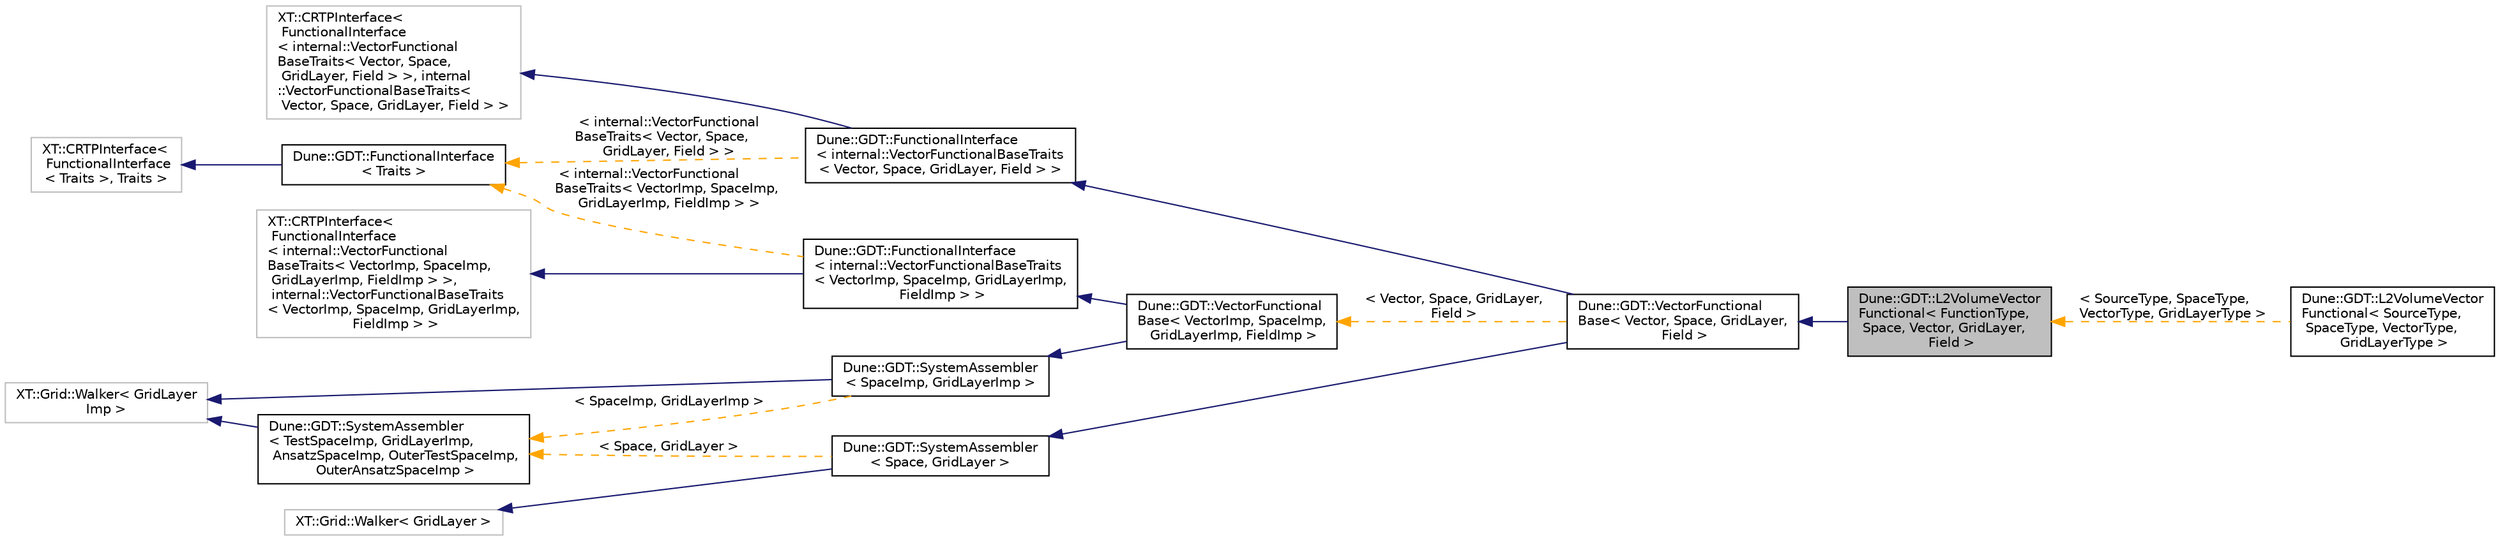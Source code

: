 digraph "Dune::GDT::L2VolumeVectorFunctional&lt; FunctionType, Space, Vector, GridLayer, Field &gt;"
{
  edge [fontname="Helvetica",fontsize="10",labelfontname="Helvetica",labelfontsize="10"];
  node [fontname="Helvetica",fontsize="10",shape=record];
  rankdir="LR";
  Node0 [label="Dune::GDT::L2VolumeVector\lFunctional\< FunctionType,\l Space, Vector, GridLayer,\l Field \>",height=0.2,width=0.4,color="black", fillcolor="grey75", style="filled", fontcolor="black"];
  Node1 -> Node0 [dir="back",color="midnightblue",fontsize="10",style="solid",fontname="Helvetica"];
  Node1 [label="Dune::GDT::VectorFunctional\lBase\< Vector, Space, GridLayer,\l Field \>",height=0.2,width=0.4,color="black", fillcolor="white", style="filled",URL="$a01194.html"];
  Node2 -> Node1 [dir="back",color="midnightblue",fontsize="10",style="solid",fontname="Helvetica"];
  Node2 [label="Dune::GDT::FunctionalInterface\l\< internal::VectorFunctionalBaseTraits\l\< Vector, Space, GridLayer, Field \> \>",height=0.2,width=0.4,color="black", fillcolor="white", style="filled",URL="$a01206.html"];
  Node3 -> Node2 [dir="back",color="midnightblue",fontsize="10",style="solid",fontname="Helvetica"];
  Node3 [label="XT::CRTPInterface\<\l FunctionalInterface\l\< internal::VectorFunctional\lBaseTraits\< Vector, Space,\l GridLayer, Field \> \>, internal\l::VectorFunctionalBaseTraits\<\l Vector, Space, GridLayer, Field \> \>",height=0.2,width=0.4,color="grey75", fillcolor="white", style="filled"];
  Node4 -> Node2 [dir="back",color="orange",fontsize="10",style="dashed",label=" \< internal::VectorFunctional\lBaseTraits\< Vector, Space,\l GridLayer, Field \> \>" ,fontname="Helvetica"];
  Node4 [label="Dune::GDT::FunctionalInterface\l\< Traits \>",height=0.2,width=0.4,color="black", fillcolor="white", style="filled",URL="$a01206.html"];
  Node5 -> Node4 [dir="back",color="midnightblue",fontsize="10",style="solid",fontname="Helvetica"];
  Node5 [label="XT::CRTPInterface\<\l FunctionalInterface\l\< Traits \>, Traits \>",height=0.2,width=0.4,color="grey75", fillcolor="white", style="filled"];
  Node6 -> Node1 [dir="back",color="midnightblue",fontsize="10",style="solid",fontname="Helvetica"];
  Node6 [label="Dune::GDT::SystemAssembler\l\< Space, GridLayer \>",height=0.2,width=0.4,color="black", fillcolor="white", style="filled",URL="$a00970.html"];
  Node7 -> Node6 [dir="back",color="midnightblue",fontsize="10",style="solid",fontname="Helvetica"];
  Node7 [label="XT::Grid::Walker\< GridLayer \>",height=0.2,width=0.4,color="grey75", fillcolor="white", style="filled"];
  Node8 -> Node6 [dir="back",color="orange",fontsize="10",style="dashed",label=" \< Space, GridLayer \>" ,fontname="Helvetica"];
  Node8 [label="Dune::GDT::SystemAssembler\l\< TestSpaceImp, GridLayerImp,\l AnsatzSpaceImp, OuterTestSpaceImp,\l OuterAnsatzSpaceImp \>",height=0.2,width=0.4,color="black", fillcolor="white", style="filled",URL="$a00970.html"];
  Node9 -> Node8 [dir="back",color="midnightblue",fontsize="10",style="solid",fontname="Helvetica"];
  Node9 [label="XT::Grid::Walker\< GridLayer\lImp \>",height=0.2,width=0.4,color="grey75", fillcolor="white", style="filled"];
  Node10 -> Node1 [dir="back",color="orange",fontsize="10",style="dashed",label=" \< Vector, Space, GridLayer,\l Field \>" ,fontname="Helvetica"];
  Node10 [label="Dune::GDT::VectorFunctional\lBase\< VectorImp, SpaceImp,\l GridLayerImp, FieldImp \>",height=0.2,width=0.4,color="black", fillcolor="white", style="filled",URL="$a01194.html"];
  Node11 -> Node10 [dir="back",color="midnightblue",fontsize="10",style="solid",fontname="Helvetica"];
  Node11 [label="Dune::GDT::FunctionalInterface\l\< internal::VectorFunctionalBaseTraits\l\< VectorImp, SpaceImp, GridLayerImp,\l FieldImp \> \>",height=0.2,width=0.4,color="black", fillcolor="white", style="filled",URL="$a01206.html"];
  Node12 -> Node11 [dir="back",color="midnightblue",fontsize="10",style="solid",fontname="Helvetica"];
  Node12 [label="XT::CRTPInterface\<\l FunctionalInterface\l\< internal::VectorFunctional\lBaseTraits\< VectorImp, SpaceImp,\l GridLayerImp, FieldImp \> \>,\l internal::VectorFunctionalBaseTraits\l\< VectorImp, SpaceImp, GridLayerImp,\l FieldImp \> \>",height=0.2,width=0.4,color="grey75", fillcolor="white", style="filled"];
  Node4 -> Node11 [dir="back",color="orange",fontsize="10",style="dashed",label=" \< internal::VectorFunctional\lBaseTraits\< VectorImp, SpaceImp,\l GridLayerImp, FieldImp \> \>" ,fontname="Helvetica"];
  Node13 -> Node10 [dir="back",color="midnightblue",fontsize="10",style="solid",fontname="Helvetica"];
  Node13 [label="Dune::GDT::SystemAssembler\l\< SpaceImp, GridLayerImp \>",height=0.2,width=0.4,color="black", fillcolor="white", style="filled",URL="$a00970.html"];
  Node9 -> Node13 [dir="back",color="midnightblue",fontsize="10",style="solid",fontname="Helvetica"];
  Node8 -> Node13 [dir="back",color="orange",fontsize="10",style="dashed",label=" \< SpaceImp, GridLayerImp \>" ,fontname="Helvetica"];
  Node0 -> Node14 [dir="back",color="orange",fontsize="10",style="dashed",label=" \< SourceType, SpaceType,\l VectorType, GridLayerType \>" ,fontname="Helvetica"];
  Node14 [label="Dune::GDT::L2VolumeVector\lFunctional\< SourceType,\l SpaceType, VectorType,\l GridLayerType \>",height=0.2,width=0.4,color="black", fillcolor="white", style="filled",URL="$a01210.html"];
}
